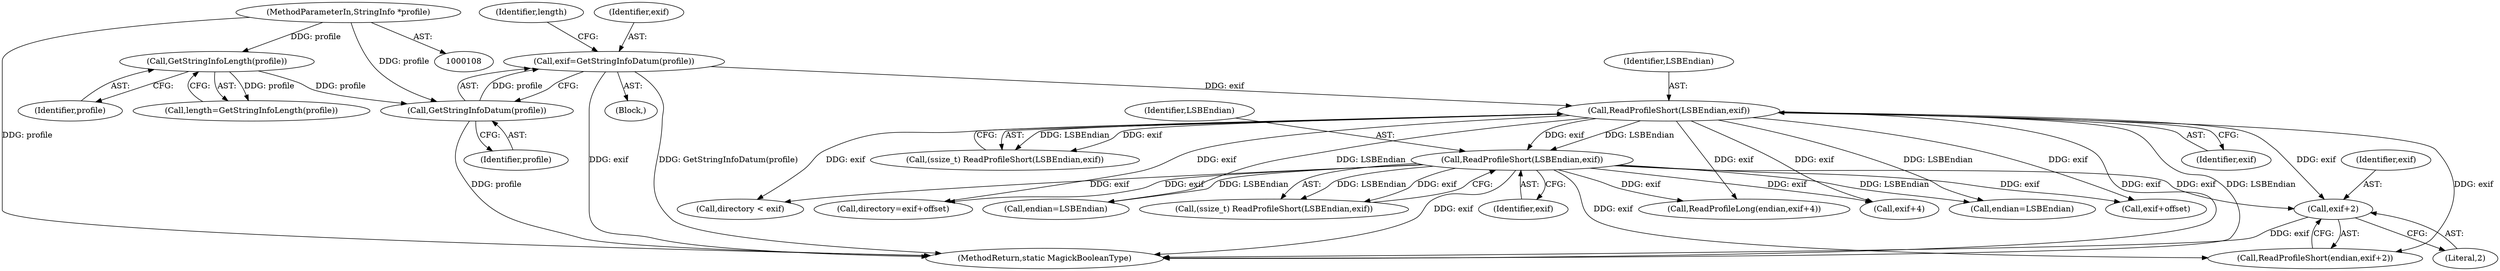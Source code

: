 digraph "0_ImageMagick_6235f1f7a9f7b0f83b197f6cd0073dbb6602d0fb@pointer" {
"1000255" [label="(Call,exif+2)"];
"1000227" [label="(Call,ReadProfileShort(LSBEndian,exif))"];
"1000145" [label="(Call,ReadProfileShort(LSBEndian,exif))"];
"1000131" [label="(Call,exif=GetStringInfoDatum(profile))"];
"1000133" [label="(Call,GetStringInfoDatum(profile))"];
"1000129" [label="(Call,GetStringInfoLength(profile))"];
"1000110" [label="(MethodParameterIn,StringInfo *profile)"];
"1000228" [label="(Identifier,LSBEndian)"];
"1000282" [label="(Call,directory=exif+offset)"];
"1000237" [label="(Call,endian=LSBEndian)"];
"1000110" [label="(MethodParameterIn,StringInfo *profile)"];
"1000265" [label="(Call,ReadProfileLong(endian,exif+4))"];
"1000227" [label="(Call,ReadProfileShort(LSBEndian,exif))"];
"1000267" [label="(Call,exif+4)"];
"1000253" [label="(Call,ReadProfileShort(endian,exif+2))"];
"1000129" [label="(Call,GetStringInfoLength(profile))"];
"1000284" [label="(Call,exif+offset)"];
"1000257" [label="(Literal,2)"];
"1000147" [label="(Identifier,exif)"];
"1000111" [label="(Block,)"];
"1000131" [label="(Call,exif=GetStringInfoDatum(profile))"];
"1000229" [label="(Identifier,exif)"];
"1000133" [label="(Call,GetStringInfoDatum(profile))"];
"1000230" [label="(Call,endian=LSBEndian)"];
"1000134" [label="(Identifier,profile)"];
"1000731" [label="(MethodReturn,static MagickBooleanType)"];
"1000145" [label="(Call,ReadProfileShort(LSBEndian,exif))"];
"1000225" [label="(Call,(ssize_t) ReadProfileShort(LSBEndian,exif))"];
"1000132" [label="(Identifier,exif)"];
"1000318" [label="(Call,directory < exif)"];
"1000137" [label="(Identifier,length)"];
"1000127" [label="(Call,length=GetStringInfoLength(profile))"];
"1000255" [label="(Call,exif+2)"];
"1000256" [label="(Identifier,exif)"];
"1000146" [label="(Identifier,LSBEndian)"];
"1000130" [label="(Identifier,profile)"];
"1000143" [label="(Call,(ssize_t) ReadProfileShort(LSBEndian,exif))"];
"1000255" -> "1000253"  [label="AST: "];
"1000255" -> "1000257"  [label="CFG: "];
"1000256" -> "1000255"  [label="AST: "];
"1000257" -> "1000255"  [label="AST: "];
"1000253" -> "1000255"  [label="CFG: "];
"1000255" -> "1000731"  [label="DDG: exif"];
"1000227" -> "1000255"  [label="DDG: exif"];
"1000145" -> "1000255"  [label="DDG: exif"];
"1000227" -> "1000225"  [label="AST: "];
"1000227" -> "1000229"  [label="CFG: "];
"1000228" -> "1000227"  [label="AST: "];
"1000229" -> "1000227"  [label="AST: "];
"1000225" -> "1000227"  [label="CFG: "];
"1000227" -> "1000731"  [label="DDG: exif"];
"1000227" -> "1000225"  [label="DDG: LSBEndian"];
"1000227" -> "1000225"  [label="DDG: exif"];
"1000145" -> "1000227"  [label="DDG: LSBEndian"];
"1000145" -> "1000227"  [label="DDG: exif"];
"1000227" -> "1000230"  [label="DDG: LSBEndian"];
"1000227" -> "1000237"  [label="DDG: LSBEndian"];
"1000227" -> "1000253"  [label="DDG: exif"];
"1000227" -> "1000265"  [label="DDG: exif"];
"1000227" -> "1000267"  [label="DDG: exif"];
"1000227" -> "1000282"  [label="DDG: exif"];
"1000227" -> "1000284"  [label="DDG: exif"];
"1000227" -> "1000318"  [label="DDG: exif"];
"1000145" -> "1000143"  [label="AST: "];
"1000145" -> "1000147"  [label="CFG: "];
"1000146" -> "1000145"  [label="AST: "];
"1000147" -> "1000145"  [label="AST: "];
"1000143" -> "1000145"  [label="CFG: "];
"1000145" -> "1000731"  [label="DDG: LSBEndian"];
"1000145" -> "1000731"  [label="DDG: exif"];
"1000145" -> "1000143"  [label="DDG: LSBEndian"];
"1000145" -> "1000143"  [label="DDG: exif"];
"1000131" -> "1000145"  [label="DDG: exif"];
"1000145" -> "1000230"  [label="DDG: LSBEndian"];
"1000145" -> "1000237"  [label="DDG: LSBEndian"];
"1000145" -> "1000253"  [label="DDG: exif"];
"1000145" -> "1000265"  [label="DDG: exif"];
"1000145" -> "1000267"  [label="DDG: exif"];
"1000145" -> "1000282"  [label="DDG: exif"];
"1000145" -> "1000284"  [label="DDG: exif"];
"1000145" -> "1000318"  [label="DDG: exif"];
"1000131" -> "1000111"  [label="AST: "];
"1000131" -> "1000133"  [label="CFG: "];
"1000132" -> "1000131"  [label="AST: "];
"1000133" -> "1000131"  [label="AST: "];
"1000137" -> "1000131"  [label="CFG: "];
"1000131" -> "1000731"  [label="DDG: exif"];
"1000131" -> "1000731"  [label="DDG: GetStringInfoDatum(profile)"];
"1000133" -> "1000131"  [label="DDG: profile"];
"1000133" -> "1000134"  [label="CFG: "];
"1000134" -> "1000133"  [label="AST: "];
"1000133" -> "1000731"  [label="DDG: profile"];
"1000129" -> "1000133"  [label="DDG: profile"];
"1000110" -> "1000133"  [label="DDG: profile"];
"1000129" -> "1000127"  [label="AST: "];
"1000129" -> "1000130"  [label="CFG: "];
"1000130" -> "1000129"  [label="AST: "];
"1000127" -> "1000129"  [label="CFG: "];
"1000129" -> "1000127"  [label="DDG: profile"];
"1000110" -> "1000129"  [label="DDG: profile"];
"1000110" -> "1000108"  [label="AST: "];
"1000110" -> "1000731"  [label="DDG: profile"];
}
